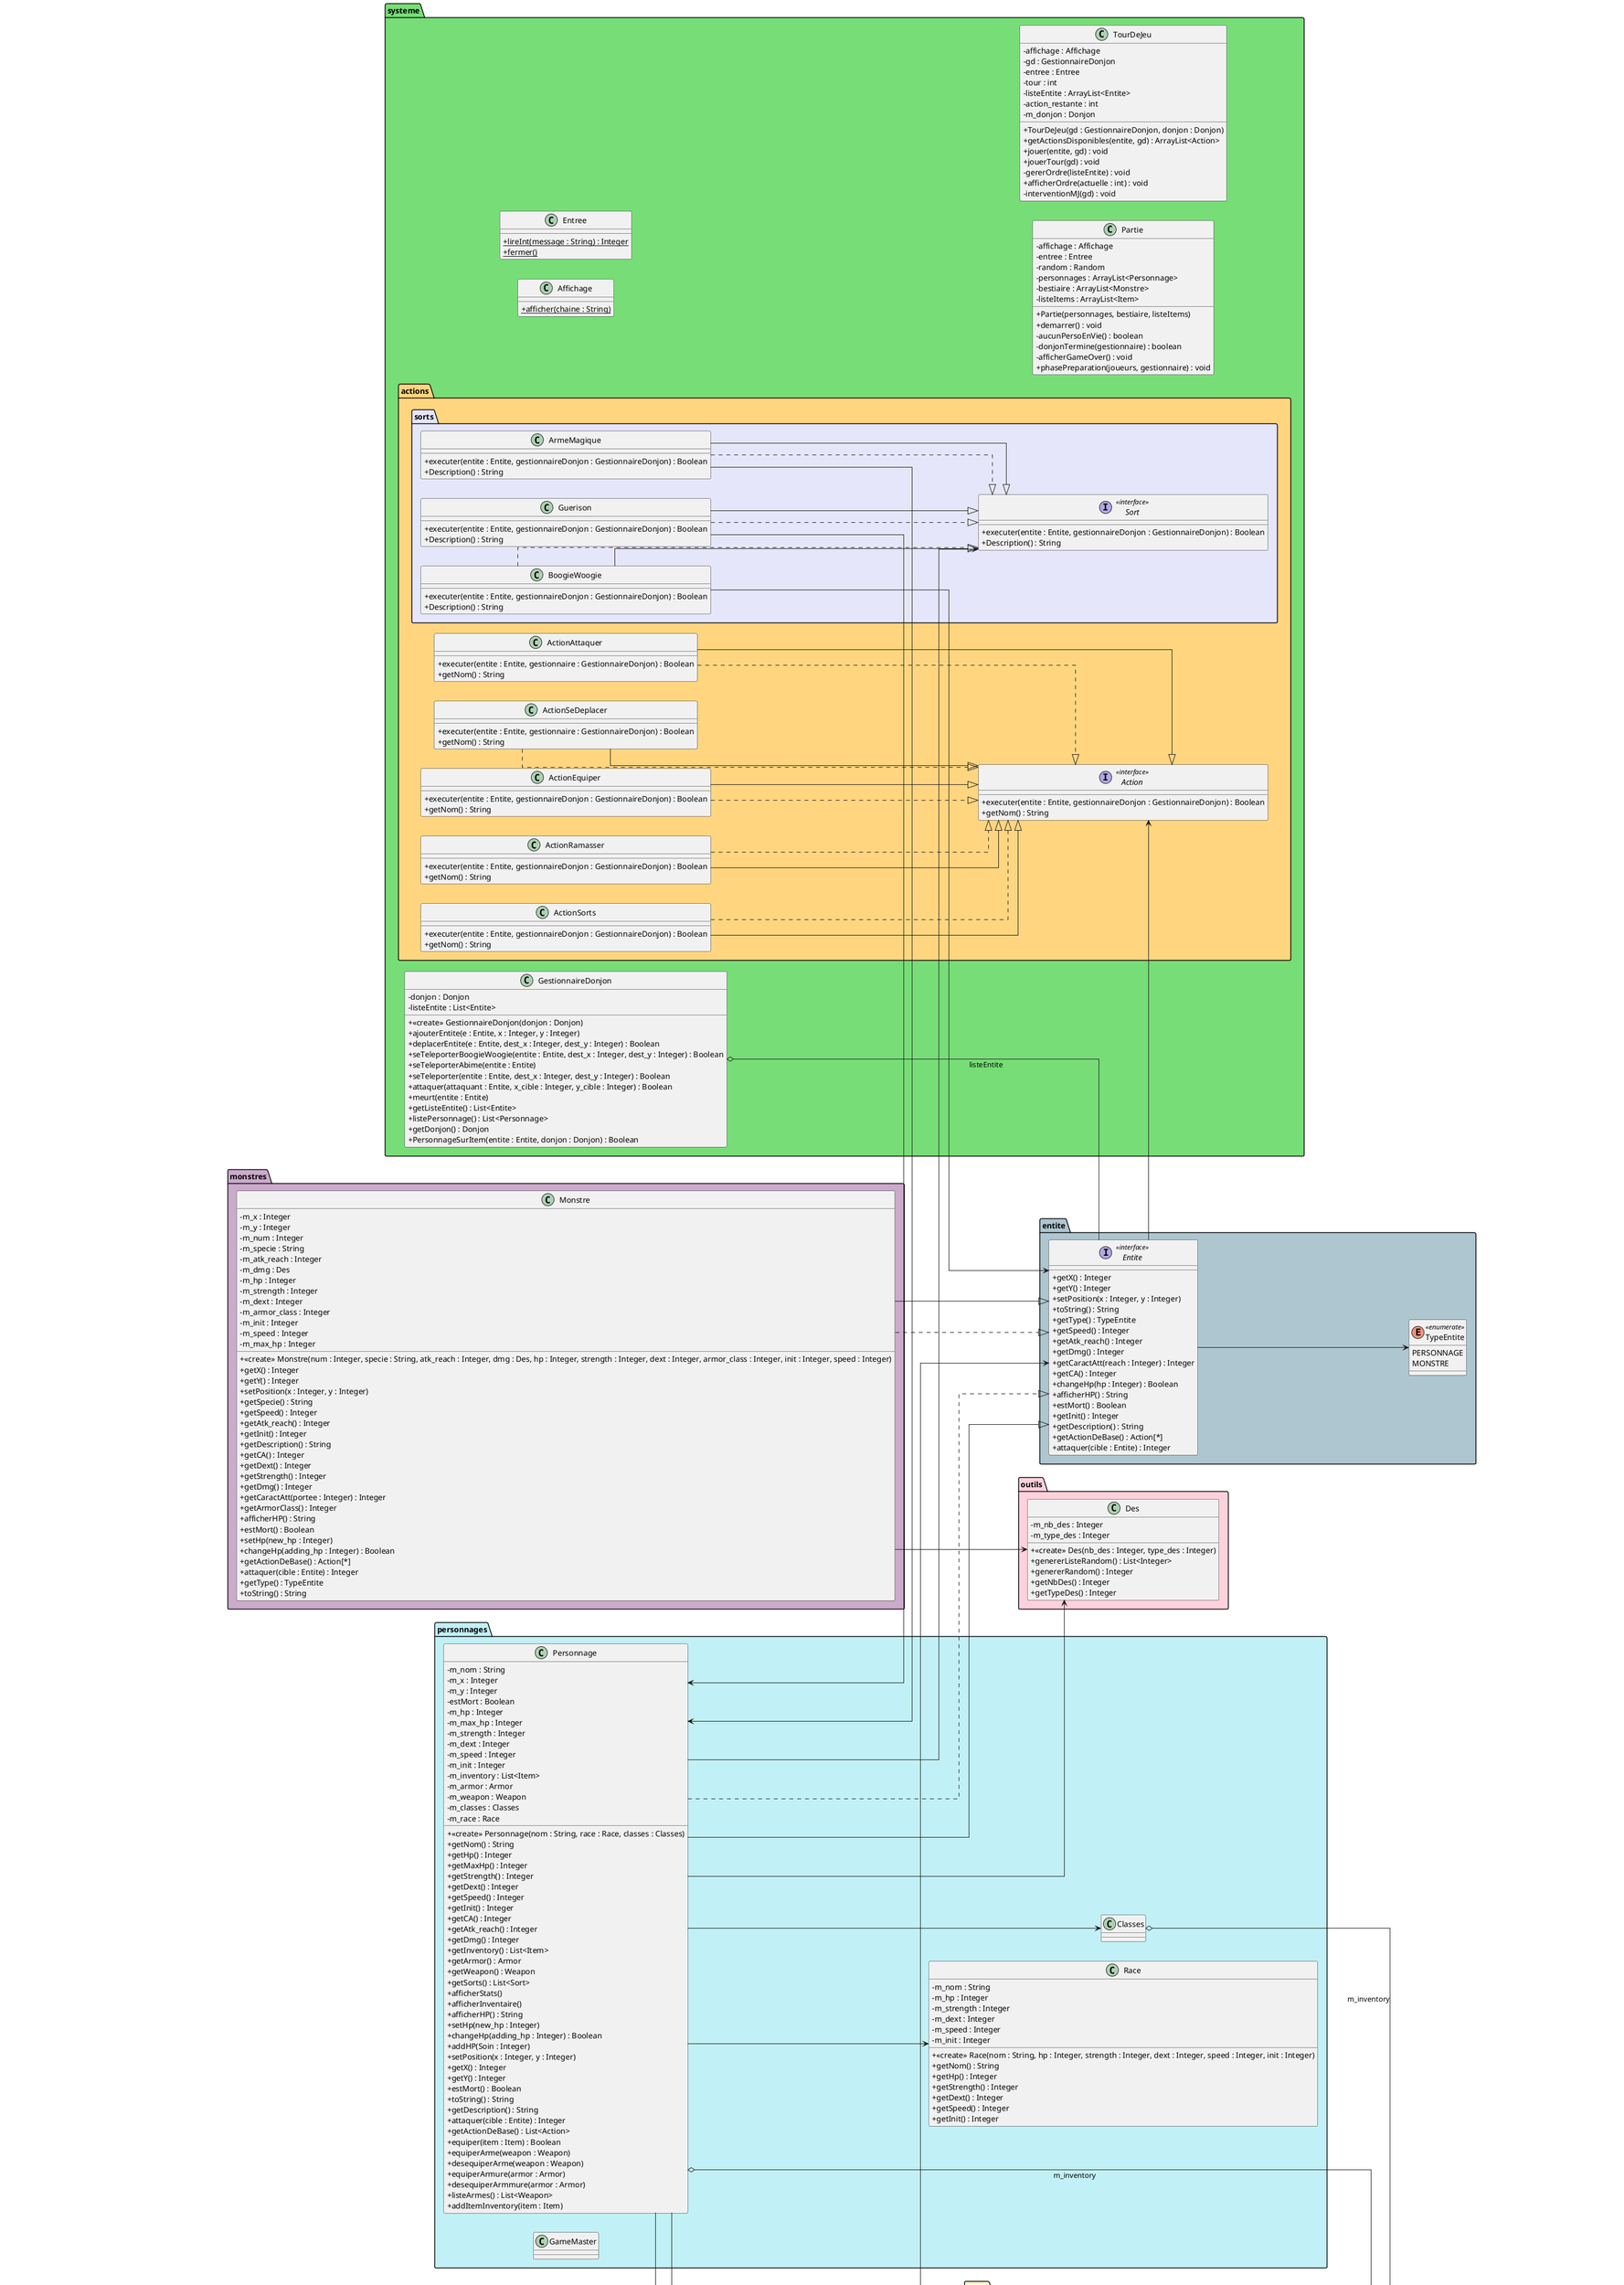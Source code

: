 @startuml
skinparam classAttributeIconSize 0
left to right direction
skinparam linetype ortho

package donjon #FF6961{
    class Case{
        - m_x : Integer
        - m_y : Integer
        - estObstacle : Boolean
        + <<create>> Case(x : Integer, y : Integer)
        + getM_x() : Integer
        + getM_y() : Integer
        + getEntite() : Entite
        + setEntite(e : Entite) : Entite
        + getItem() : Item
        + setItem(i : Item)
        + isLibre() : Boolean
        + estObstacle() : Boolean
        + toString() : String
    }

    class Donjon{
    - m_plateau : Case[*]
    - m_tailleX : Integer
    - m_tailleY : Integer
    + <<create>> Donjon(tailleX : Integer, tailleY : Integer)
    + afficher()
    + getCase(x : Integer, y : Integer) : Case
    + getTailleX() : Integer
    + getTailleY() : Integer
    + setCase(x : Integer, y : Integer, newCase : Case)
    + getCaseInvisible() : Case

    }
}
package entite #AEC6CF{
     interface Entite <<interface>> {
         + getX() : Integer
         + getY() : Integer
         + setPosition(x : Integer, y : Integer)
         + toString() : String
         + getType() : TypeEntite
         + getSpeed() : Integer
         + getAtk_reach() : Integer
         + getDmg() : Integer
         + getCaractAtt(reach : Integer) : Integer
         + getCA() : Integer
         + changeHp(hp : Integer) : Boolean
         + afficherHP() : String
         + estMort() : Boolean
         + getInit() : Integer
         + getDescription() : String
         + getActionDeBase() : Action[*]
         + attaquer(cible : Entite) : Integer
     }

     enum TypeEntite <<enumerate>> {
         PERSONNAGE
         MONSTRE
     }
}
package items #FFFACD{
    abstract class Item <<abstract>> {
            - m_nom : String
            - m_heavy : Boolean
            + <<create>> Item(nom : String, heavy : Boolean)
            + getNom() : String
            + getType() : TypeItem
            + toString() : String
        }

        class Armor {
            - m_CA : Integer
            + <<create>> Armor(nom : String, heavy : Boolean, CA : Integer)
            + getCA() : Integer
            + getType() : TypeItem
        }

        class Weapon {
            - m_dmg : Des
            - m_atk_reach : Integer
            - m_bonusDegats : Integer
            + <<create>> Weapon(nom : String, heavy : Boolean, dmg : Des, atk_reach : Integer)
            + getAtk_reach() : Integer
            + getDmg() : Integer
            + getType() : TypeItem
            + ameliorer()
            + getNbDes() : Integer
            + getTypeDes() : Integer
            + getBonusDegats() : Integer
        }

        enum TypeItem <<enumerate>> {
            ARME
            ARMURE
        }

        Armor --|> Item
        Weapon --|> Item
        Item --> TypeItem
}
Armor --|> items.Item
package monstres #CBAACB{
    class Monstre {
        - m_x : Integer
        - m_y : Integer
        - m_num : Integer
        - m_specie : String
        - m_atk_reach : Integer
        - m_dmg : Des
        - m_hp : Integer
        - m_strength : Integer
        - m_dext : Integer
        - m_armor_class : Integer
        - m_init : Integer
        - m_speed : Integer
        - m_max_hp : Integer
        + <<create>> Monstre(num : Integer, specie : String, atk_reach : Integer, dmg : Des, hp : Integer, strength : Integer, dext : Integer, armor_class : Integer, init : Integer, speed : Integer)
        + getX() : Integer
        + getY() : Integer
        + setPosition(x : Integer, y : Integer)
        + getSpecie() : String
        + getSpeed() : Integer
        + getAtk_reach() : Integer
        + getInit() : Integer
        + getDescription() : String
        + getCA() : Integer
        + getDext() : Integer
        + getStrength() : Integer
        + getDmg() : Integer
        + getCaractAtt(portee : Integer) : Integer
        + getArmorClass() : Integer
        + afficherHP() : String
        + estMort() : Boolean
        + setHp(new_hp : Integer)
        + changeHp(adding_hp : Integer) : Boolean
        + getActionDeBase() : Action[*]
        + attaquer(cible : Entite) : Integer
        + getType() : TypeEntite
        + toString() : String
    }

    Monstre ..|> Entite
}
package outils #FFD1DC{
    class Des {
        - m_nb_des : Integer
        - m_type_des : Integer
        + <<create>> Des(nb_des : Integer, type_des : Integer)
        + genererListeRandom() : List<Integer>
        + genererRandom() : Integer
        + getNbDes() : Integer
        + getTypeDes() : Integer
        }
}
package personnages #C1F0F6{
    class Personnage {
            - m_nom : String
            - m_x : Integer
            - m_y : Integer
            - estMort : Boolean
            - m_hp : Integer
            - m_max_hp : Integer
            - m_strength : Integer
            - m_dext : Integer
            - m_speed : Integer
            - m_init : Integer
            - m_inventory : List<Item>
            - m_armor : Armor
            - m_weapon : Weapon
            - m_classes : Classes
            - m_race : Race
            + <<create>> Personnage(nom : String, race : Race, classes : Classes)
            + getNom() : String
            + getHp() : Integer
            + getMaxHp() : Integer
            + getStrength() : Integer
            + getDext() : Integer
            + getSpeed() : Integer
            + getInit() : Integer
            + getCA() : Integer
            + getAtk_reach() : Integer
            + getDmg() : Integer
            + getInventory() : List<Item>
            + getArmor() : Armor
            + getWeapon() : Weapon
            + getSorts() : List<Sort>
            + afficherStats()
            + afficherInventaire()
            + afficherHP() : String
            + setHp(new_hp : Integer)
            + changeHp(adding_hp : Integer) : Boolean
            + addHP(Soin : Integer)
            + setPosition(x : Integer, y : Integer)
            + getX() : Integer
            + getY() : Integer
            + estMort() : Boolean
            + toString() : String
            + getDescription() : String
            + attaquer(cible : Entite) : Integer
            + getActionDeBase() : List<Action>
            + equiper(item : Item) : Boolean
            + equiperArme(weapon : Weapon)
            + desequiperArme(weapon : Weapon)
            + equiperArmure(armor : Armor)
            + desequiperArmmure(armor : Armor)
            + listeArmes() : List<Weapon>
            + addItemInventory(item : Item)
        }

        class Race {
            - m_nom : String
            - m_hp : Integer
            - m_strength : Integer
            - m_dext : Integer
            - m_speed : Integer
            - m_init : Integer
            + <<create>> Race(nom : String, hp : Integer, strength : Integer, dext : Integer, speed : Integer, init : Integer)
            + getNom() : String
            + getHp() : Integer
            + getStrength() : Integer
            + getDext() : Integer
            + getSpeed() : Integer
            + getInit() : Integer
        }

        class GameMaster{}

        Personnage ..|> Entite
}

package systeme #77DD77 {
    package actions #FFD580{
        package sorts #E6E6FA{

            interface Sort <<interface>> {
                + executer(entite : Entite, gestionnaireDonjon : GestionnaireDonjon) : Boolean
                + Description() : String
            }

            class ArmeMagique {
                + executer(entite : Entite, gestionnaireDonjon : GestionnaireDonjon) : Boolean
                + Description() : String
            }

            class BoogieWoogie {
                + executer(entite : Entite, gestionnaireDonjon : GestionnaireDonjon) : Boolean
                + Description() : String
            }

            class Guerison {
                + executer(entite : Entite, gestionnaireDonjon : GestionnaireDonjon) : Boolean
                + Description() : String
            }
            ArmeMagique ..|> Sort
            BoogieWoogie ..|> Sort
            Guerison ..|> Sort
        }

        interface Action <<interface>> {
            + executer(entite : Entite, gestionnaireDonjon : GestionnaireDonjon) : Boolean
            + getNom() : String
        }

        class ActionAttaquer {
            + executer(entite : Entite, gestionnaire : GestionnaireDonjon) : Boolean
            + getNom() : String
        }

        class ActionSeDeplacer {
            + executer(entite : Entite, gestionnaire : GestionnaireDonjon) : Boolean
            + getNom() : String
        }

        class ActionEquiper {
            + executer(entite : Entite, gestionnaireDonjon : GestionnaireDonjon) : Boolean
            + getNom() : String
        }

        class ActionRamasser {
            + executer(entite : Entite, gestionnaireDonjon : GestionnaireDonjon) : Boolean
            + getNom() : String
        }

        class ActionSorts {
            + executer(entite : Entite, gestionnaireDonjon : GestionnaireDonjon) : Boolean
            + getNom() : String
        }

        ActionAttaquer ..|> Action
        ActionSeDeplacer ..|> Action
        ActionEquiper ..|> Action
        ActionRamasser ..|> Action
        ActionSorts ..|> Action
        }

    class Affichage {
        + {static} afficher(chaine : String)
    }

    class Entree {
        + {static} lireInt(message : String) : Integer
        + {static} fermer()
    }

    class GestionnaireDonjon {
        - donjon : Donjon
        - listeEntite : List<Entite>
        + <<create>> GestionnaireDonjon(donjon : Donjon)
        + ajouterEntite(e : Entite, x : Integer, y : Integer)
        + deplacerEntite(e : Entite, dest_x : Integer, dest_y : Integer) : Boolean
        + seTeleporterBoogieWoogie(entite : Entite, dest_x : Integer, dest_y : Integer) : Boolean
        + seTeleporterAbime(entite : Entite)
        + seTeleporter(entite : Entite, dest_x : Integer, dest_y : Integer) : Boolean
        + attaquer(attaquant : Entite, x_cible : Integer, y_cible : Integer) : Boolean
        + meurt(entite : Entite)
        + getListeEntite() : List<Entite>
        + listePersonnage() : List<Personnage>
        + getDonjon() : Donjon
        + PersonnageSurItem(entite : Entite, donjon : Donjon) : Boolean
    }
    class Partie{
        - affichage : Affichage
        - entree : Entree
        - random : Random
        - personnages : ArrayList<Personnage>
        - bestiaire : ArrayList<Monstre>
        - listeItems : ArrayList<Item>
        + Partie(personnages, bestiaire, listeItems)
        + demarrer() : void
        - aucunPersoEnVie() : boolean
        - donjonTermine(gestionnaire) : boolean
        - afficherGameOver() : void
        + phasePreparation(joueurs, gestionnaire) : void
    }
    class TourDeJeu{
        - affichage : Affichage
        - gd : GestionnaireDonjon
        - entree : Entree
        - tour : int
        - listeEntite : ArrayList<Entite>
        - action_restante : int
        - m_donjon : Donjon
        + TourDeJeu(gd : GestionnaireDonjon, donjon : Donjon)
        + getActionsDisponibles(entite, gd) : ArrayList<Action>
        + jouer(entite, gd) : void
        + jouerTour(gd) : void
        - gererOrdre(listeEntite) : void
        + afficherOrdre(actuelle : int) : void
        - interventionMJ(gd) : void
    }
}
items.Armor --|> items.Item
items.Weapon --|> items.Item

monstres.Monstre --|> entite.Entite
personnages.Personnage --|> entite.Entite

systeme.actions.ActionAttaquer --|> systeme.actions.Action
systeme.actions.ActionSeDeplacer --|> systeme.actions.Action
systeme.actions.ActionEquiper --|> systeme.actions.Action
systeme.actions.ActionRamasser --|> systeme.actions.Action
systeme.actions.ActionSorts --|> systeme.actions.Action

systeme.actions.sorts.ArmeMagique --|> systeme.actions.sorts.Sort
systeme.actions.sorts.BoogieWoogie --|> systeme.actions.sorts.Sort
systeme.actions.sorts.Guerison --|> systeme.actions.sorts.Sort

donjon.Case --> entite.Entite
donjon.Case --> items.Item
donjon.Donjon --> donjon.Case

entite.Entite --> systeme.actions.Action
entite.Entite --> entite.TypeEntite

monstres.Monstre --> outils.Des
personnages.Personnage --> outils.Des
personnages.Personnage --> items.Weapon
personnages.Personnage --> items.Armor
personnages.Personnage --> personnages.Classes
personnages.Personnage --> personnages.Race
personnages.Personnage --> systeme.actions.sorts.Sort

systeme.actions.sorts.Guerison --> personnages.Personnage
systeme.actions.sorts.ArmeMagique --> personnages.Personnage
systeme.actions.sorts.BoogieWoogie --> entite.Entite

personnages.Personnage o-- items.Item : m_inventory
personnages.Classes o-- items.Item : m_inventory
systeme.GestionnaireDonjon o-- entite.Entite : listeEntite
donjon.Donjon *-- donjon.Case : m_plateau

@enduml